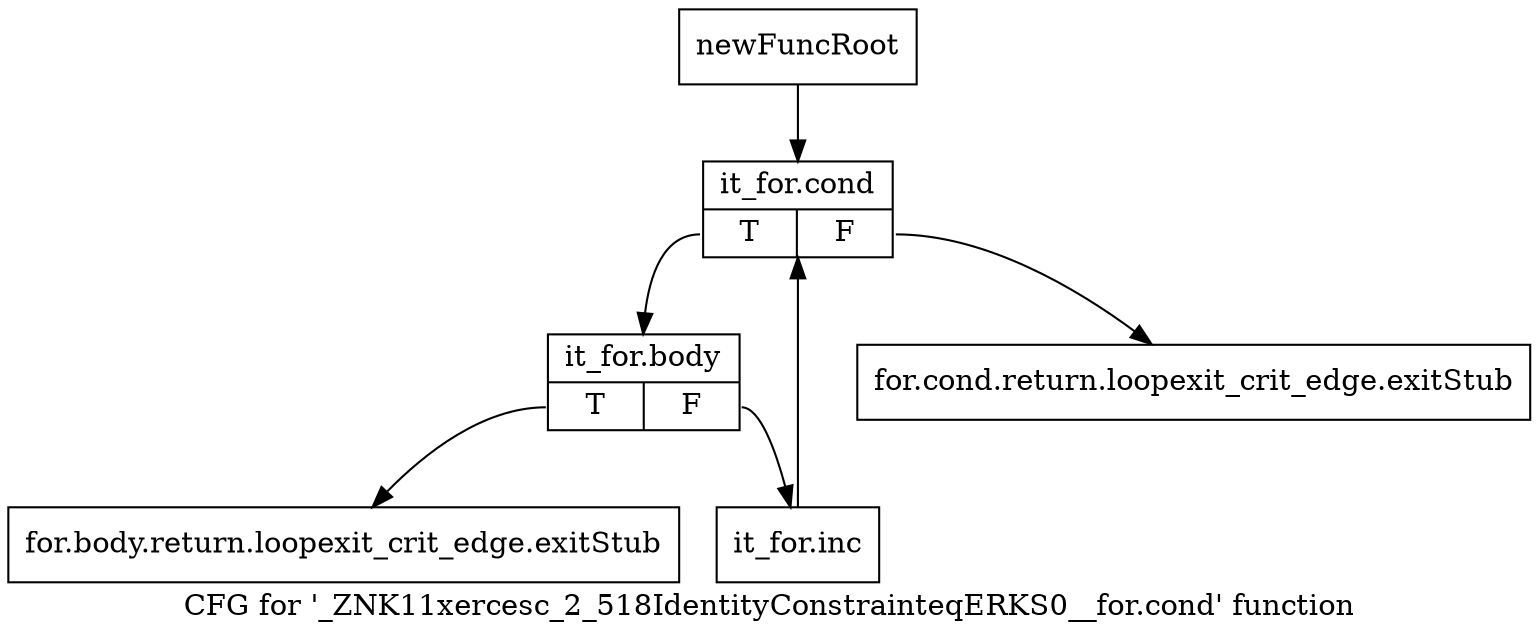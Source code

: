 digraph "CFG for '_ZNK11xercesc_2_518IdentityConstrainteqERKS0__for.cond' function" {
	label="CFG for '_ZNK11xercesc_2_518IdentityConstrainteqERKS0__for.cond' function";

	Node0x98dc780 [shape=record,label="{newFuncRoot}"];
	Node0x98dc780 -> Node0x98dc870;
	Node0x98dc7d0 [shape=record,label="{for.cond.return.loopexit_crit_edge.exitStub}"];
	Node0x98dc820 [shape=record,label="{for.body.return.loopexit_crit_edge.exitStub}"];
	Node0x98dc870 [shape=record,label="{it_for.cond|{<s0>T|<s1>F}}"];
	Node0x98dc870:s0 -> Node0x98dc8c0;
	Node0x98dc870:s1 -> Node0x98dc7d0;
	Node0x98dc8c0 [shape=record,label="{it_for.body|{<s0>T|<s1>F}}"];
	Node0x98dc8c0:s0 -> Node0x98dc820;
	Node0x98dc8c0:s1 -> Node0x98dc910;
	Node0x98dc910 [shape=record,label="{it_for.inc}"];
	Node0x98dc910 -> Node0x98dc870;
}
